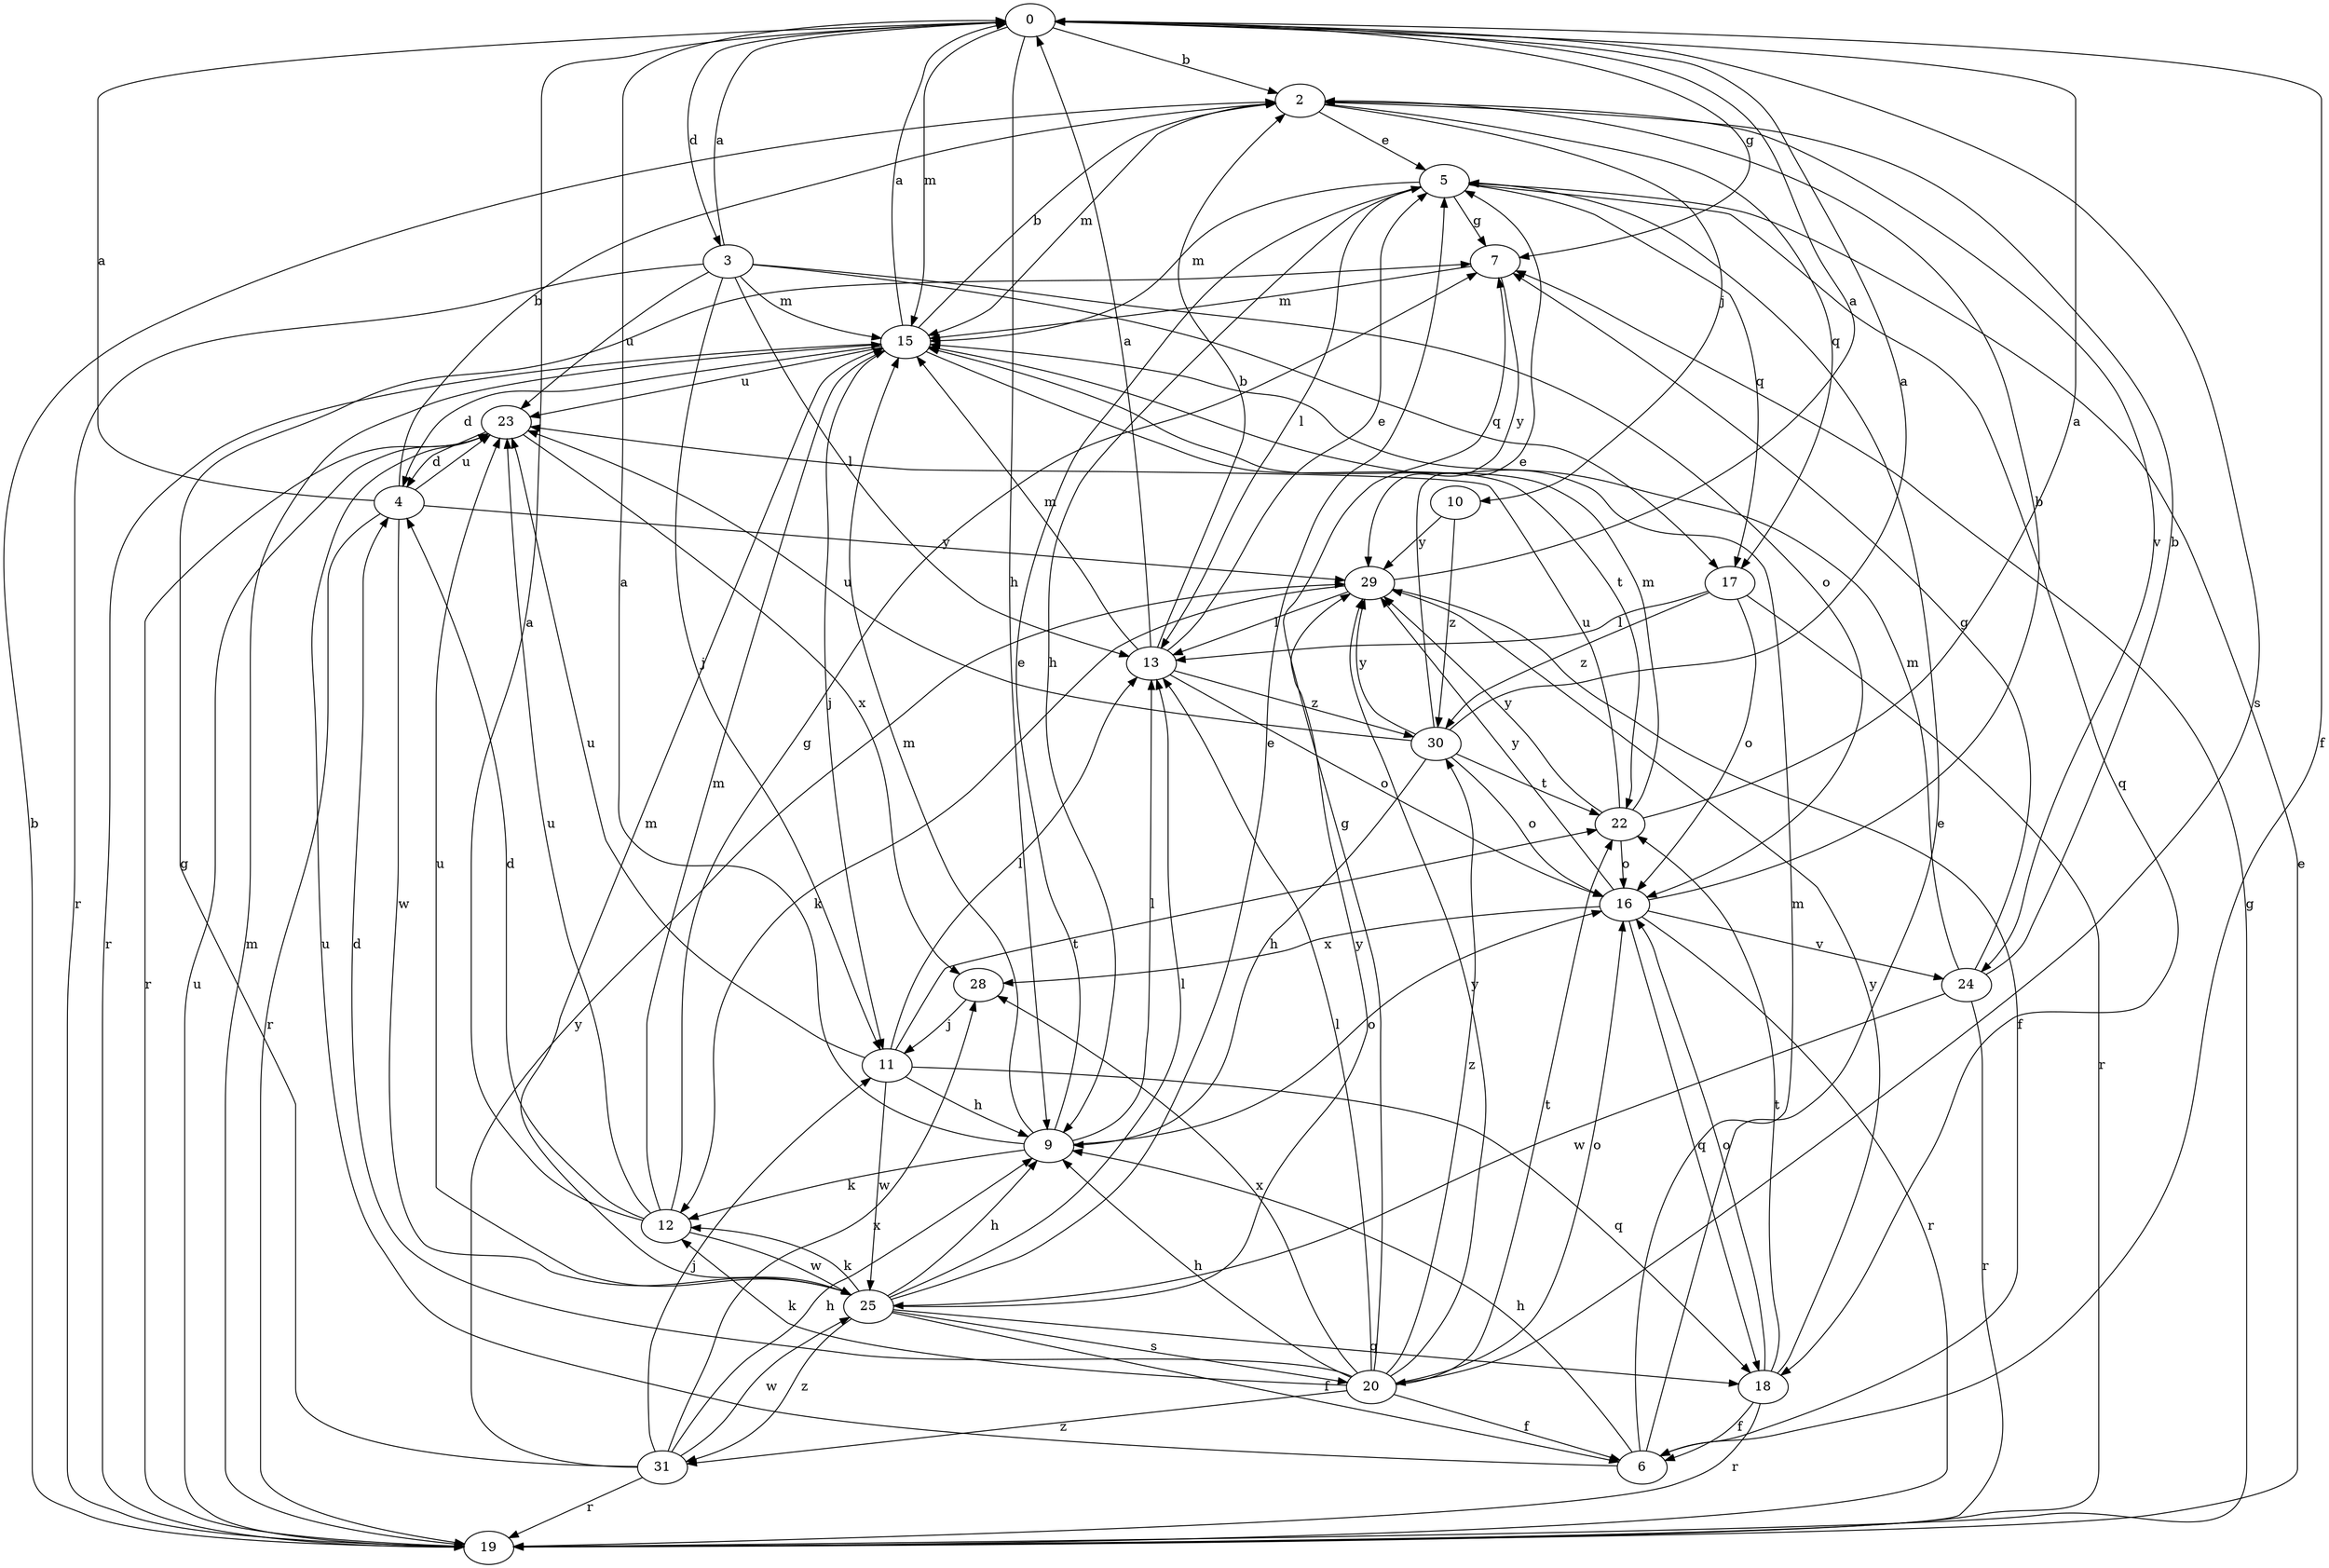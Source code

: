 strict digraph  {
0;
2;
3;
4;
5;
6;
7;
9;
10;
11;
12;
13;
15;
16;
17;
18;
19;
20;
22;
23;
24;
25;
28;
29;
30;
31;
0 -> 2  [label=b];
0 -> 3  [label=d];
0 -> 6  [label=f];
0 -> 7  [label=g];
0 -> 9  [label=h];
0 -> 15  [label=m];
0 -> 20  [label=s];
2 -> 5  [label=e];
2 -> 10  [label=j];
2 -> 15  [label=m];
2 -> 17  [label=q];
2 -> 24  [label=v];
3 -> 0  [label=a];
3 -> 11  [label=j];
3 -> 13  [label=l];
3 -> 15  [label=m];
3 -> 16  [label=o];
3 -> 17  [label=q];
3 -> 19  [label=r];
3 -> 23  [label=u];
4 -> 0  [label=a];
4 -> 2  [label=b];
4 -> 19  [label=r];
4 -> 23  [label=u];
4 -> 25  [label=w];
4 -> 29  [label=y];
5 -> 7  [label=g];
5 -> 9  [label=h];
5 -> 13  [label=l];
5 -> 15  [label=m];
5 -> 17  [label=q];
5 -> 18  [label=q];
6 -> 5  [label=e];
6 -> 9  [label=h];
6 -> 15  [label=m];
6 -> 23  [label=u];
7 -> 15  [label=m];
7 -> 29  [label=y];
9 -> 0  [label=a];
9 -> 5  [label=e];
9 -> 12  [label=k];
9 -> 13  [label=l];
9 -> 15  [label=m];
9 -> 16  [label=o];
10 -> 29  [label=y];
10 -> 30  [label=z];
11 -> 9  [label=h];
11 -> 13  [label=l];
11 -> 18  [label=q];
11 -> 22  [label=t];
11 -> 23  [label=u];
11 -> 25  [label=w];
12 -> 0  [label=a];
12 -> 4  [label=d];
12 -> 7  [label=g];
12 -> 15  [label=m];
12 -> 23  [label=u];
12 -> 25  [label=w];
13 -> 0  [label=a];
13 -> 2  [label=b];
13 -> 5  [label=e];
13 -> 15  [label=m];
13 -> 16  [label=o];
13 -> 30  [label=z];
15 -> 0  [label=a];
15 -> 2  [label=b];
15 -> 4  [label=d];
15 -> 11  [label=j];
15 -> 19  [label=r];
15 -> 22  [label=t];
15 -> 23  [label=u];
16 -> 2  [label=b];
16 -> 18  [label=q];
16 -> 19  [label=r];
16 -> 24  [label=v];
16 -> 28  [label=x];
16 -> 29  [label=y];
17 -> 13  [label=l];
17 -> 16  [label=o];
17 -> 19  [label=r];
17 -> 30  [label=z];
18 -> 6  [label=f];
18 -> 16  [label=o];
18 -> 19  [label=r];
18 -> 22  [label=t];
18 -> 29  [label=y];
19 -> 2  [label=b];
19 -> 5  [label=e];
19 -> 7  [label=g];
19 -> 15  [label=m];
19 -> 23  [label=u];
20 -> 4  [label=d];
20 -> 6  [label=f];
20 -> 7  [label=g];
20 -> 9  [label=h];
20 -> 12  [label=k];
20 -> 13  [label=l];
20 -> 16  [label=o];
20 -> 22  [label=t];
20 -> 28  [label=x];
20 -> 29  [label=y];
20 -> 30  [label=z];
20 -> 31  [label=z];
22 -> 0  [label=a];
22 -> 15  [label=m];
22 -> 16  [label=o];
22 -> 23  [label=u];
22 -> 29  [label=y];
23 -> 4  [label=d];
23 -> 19  [label=r];
23 -> 28  [label=x];
24 -> 2  [label=b];
24 -> 7  [label=g];
24 -> 15  [label=m];
24 -> 19  [label=r];
24 -> 25  [label=w];
25 -> 5  [label=e];
25 -> 6  [label=f];
25 -> 9  [label=h];
25 -> 12  [label=k];
25 -> 13  [label=l];
25 -> 15  [label=m];
25 -> 18  [label=q];
25 -> 20  [label=s];
25 -> 23  [label=u];
25 -> 29  [label=y];
25 -> 31  [label=z];
28 -> 11  [label=j];
29 -> 0  [label=a];
29 -> 6  [label=f];
29 -> 12  [label=k];
29 -> 13  [label=l];
30 -> 0  [label=a];
30 -> 5  [label=e];
30 -> 9  [label=h];
30 -> 16  [label=o];
30 -> 22  [label=t];
30 -> 23  [label=u];
30 -> 29  [label=y];
31 -> 7  [label=g];
31 -> 9  [label=h];
31 -> 11  [label=j];
31 -> 19  [label=r];
31 -> 25  [label=w];
31 -> 28  [label=x];
31 -> 29  [label=y];
}

